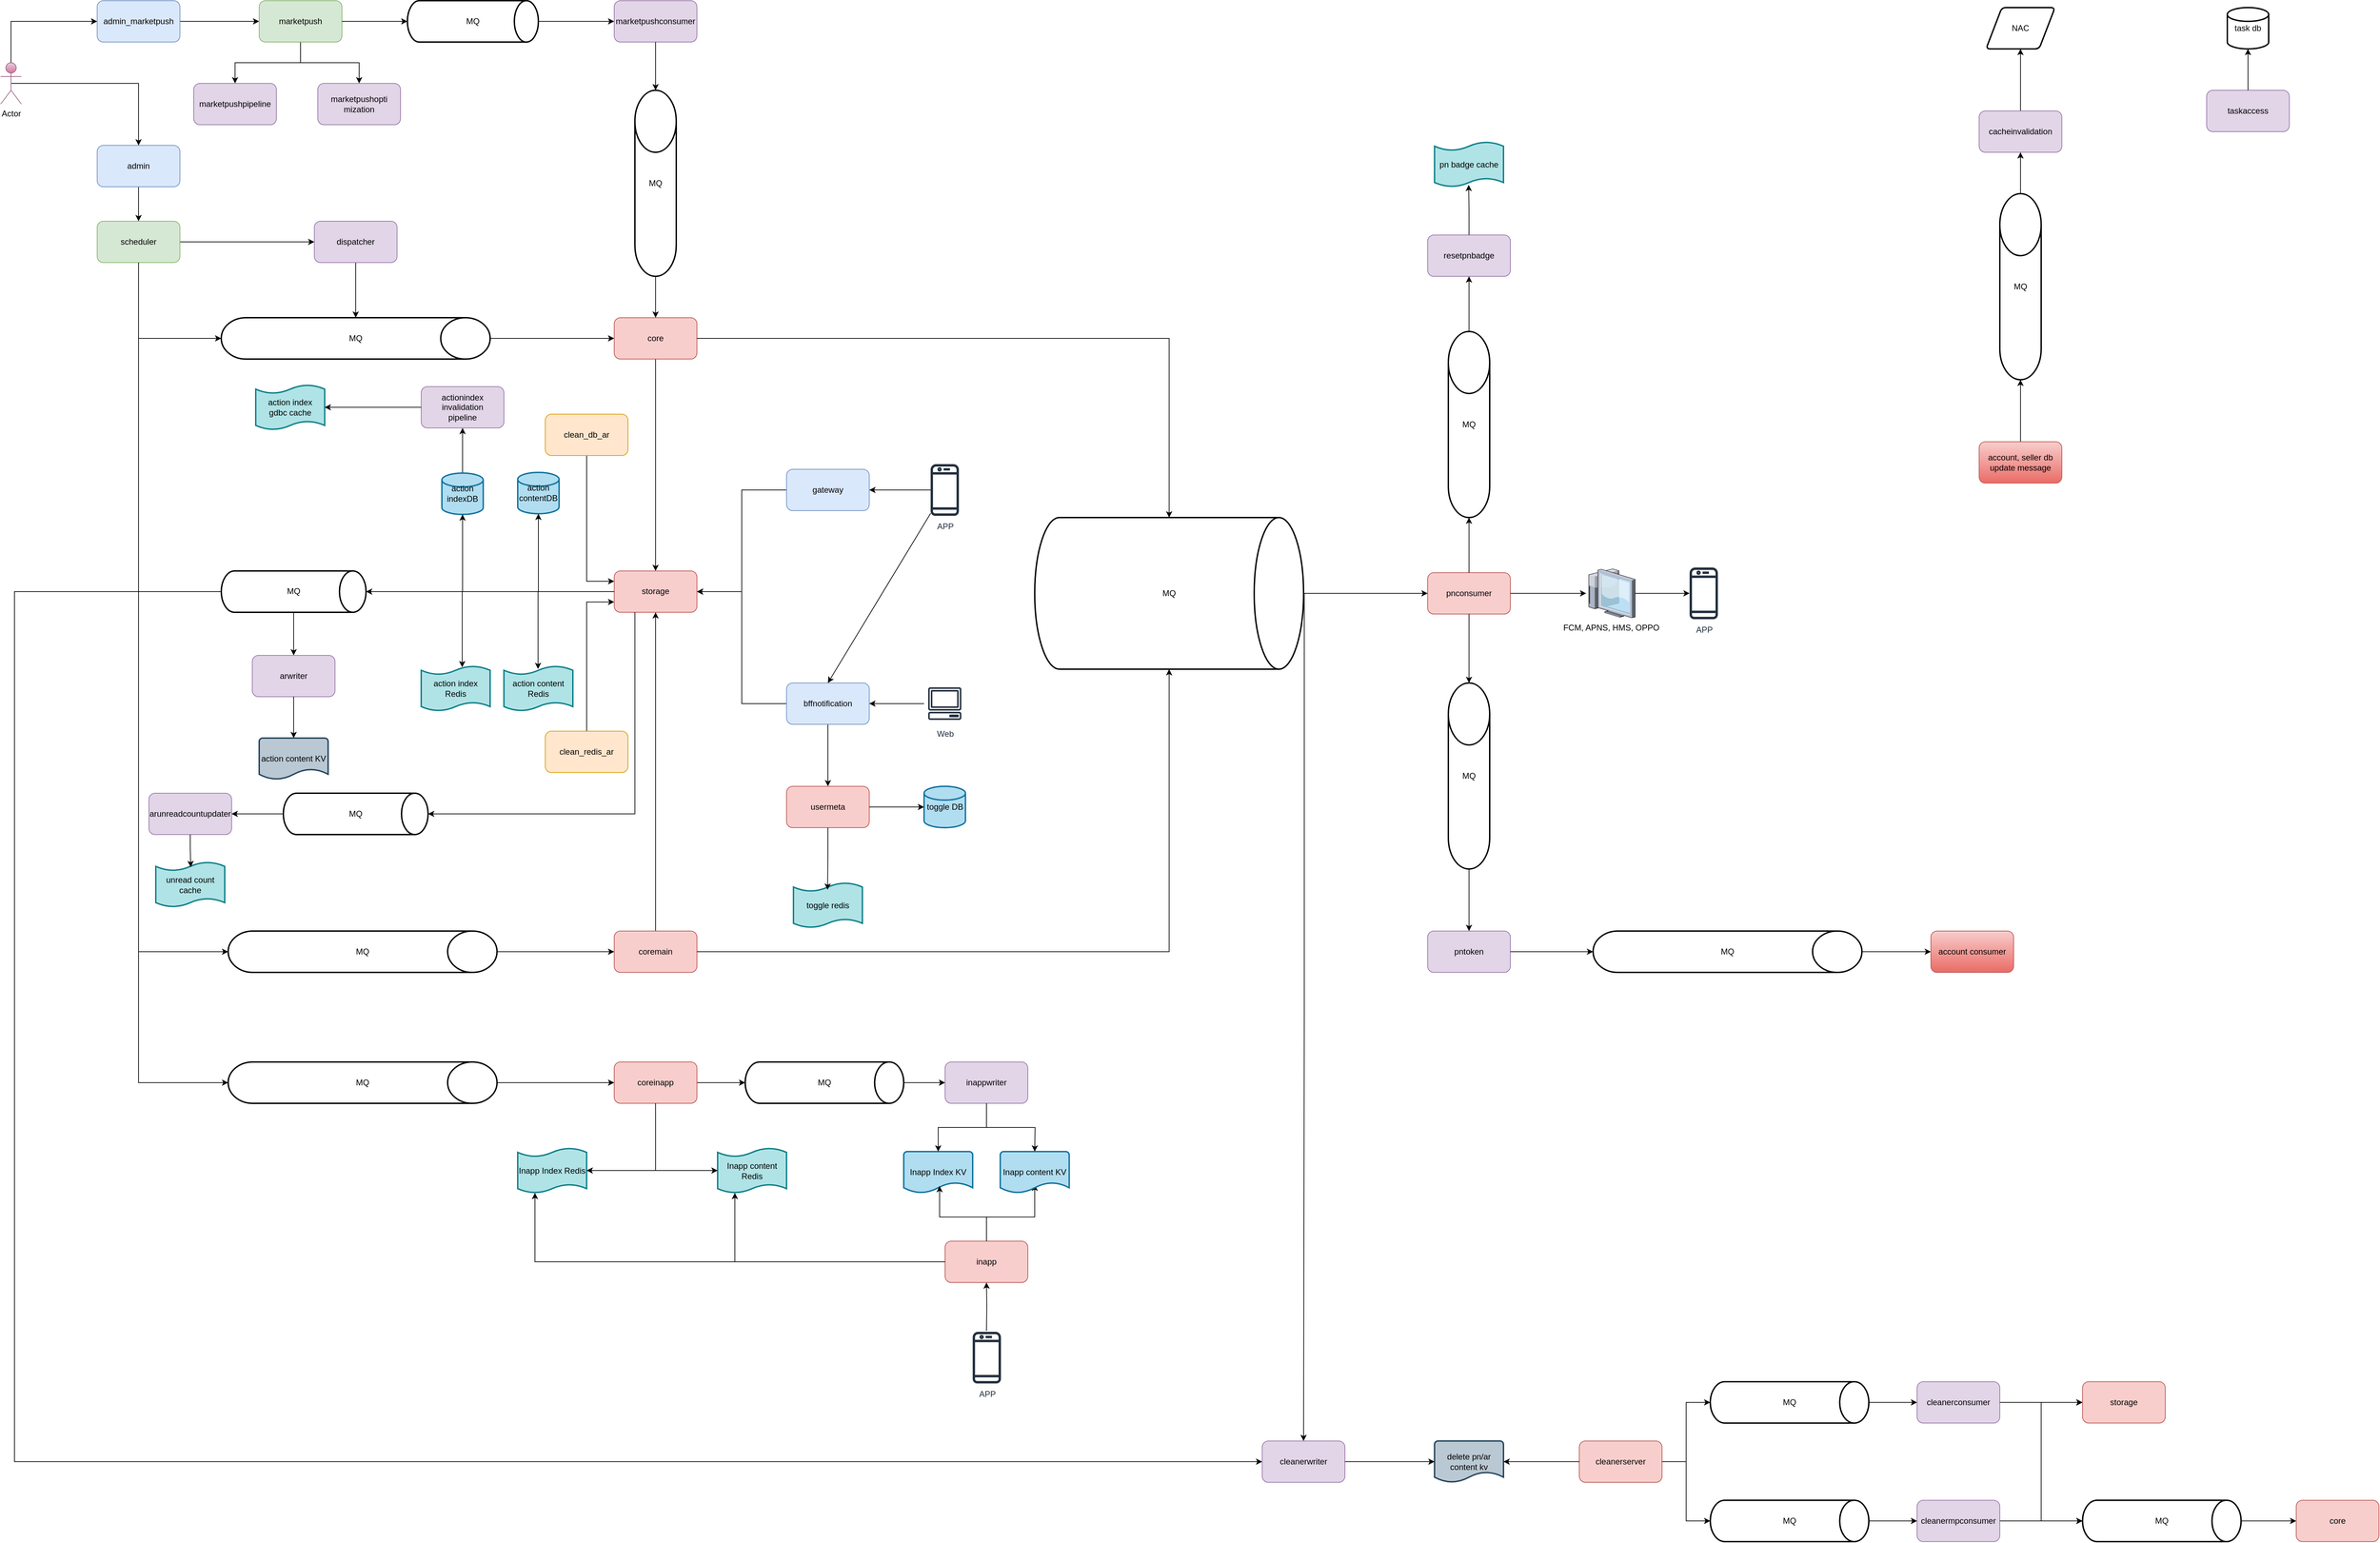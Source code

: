 <mxfile version="26.0.13">
  <diagram name="第 1 页" id="VAf6igmmD9Jwj62o0NM7">
    <mxGraphModel dx="2612" dy="6229" grid="1" gridSize="10" guides="1" tooltips="1" connect="1" arrows="1" fold="1" page="1" pageScale="1" pageWidth="3300" pageHeight="4681" math="0" shadow="0">
      <root>
        <mxCell id="0" />
        <mxCell id="1" parent="0" />
        <mxCell id="Bp6k9HxTbgotzEniJnzc-60" style="edgeStyle=orthogonalEdgeStyle;rounded=0;orthogonalLoop=1;jettySize=auto;html=1;exitX=1;exitY=0.5;exitDx=0;exitDy=0;entryX=0;entryY=0.5;entryDx=0;entryDy=0;" edge="1" parent="1" source="Bp6k9HxTbgotzEniJnzc-1" target="Bp6k9HxTbgotzEniJnzc-58">
          <mxGeometry relative="1" as="geometry" />
        </mxCell>
        <mxCell id="Bp6k9HxTbgotzEniJnzc-1" value="scheduler" style="rounded=1;whiteSpace=wrap;html=1;fillColor=#d5e8d4;strokeColor=#82b366;" vertex="1" parent="1">
          <mxGeometry x="300" y="110" width="120" height="60" as="geometry" />
        </mxCell>
        <mxCell id="Bp6k9HxTbgotzEniJnzc-6" style="edgeStyle=orthogonalEdgeStyle;rounded=0;orthogonalLoop=1;jettySize=auto;html=1;exitX=1;exitY=0.5;exitDx=0;exitDy=0;exitPerimeter=0;entryX=0;entryY=0.5;entryDx=0;entryDy=0;" edge="1" parent="1" source="Bp6k9HxTbgotzEniJnzc-3" target="Bp6k9HxTbgotzEniJnzc-5">
          <mxGeometry relative="1" as="geometry" />
        </mxCell>
        <mxCell id="Bp6k9HxTbgotzEniJnzc-3" value="MQ" style="strokeWidth=2;html=1;shape=mxgraph.flowchart.direct_data;whiteSpace=wrap;" vertex="1" parent="1">
          <mxGeometry x="480" y="250" width="390" height="60" as="geometry" />
        </mxCell>
        <mxCell id="Bp6k9HxTbgotzEniJnzc-71" style="edgeStyle=orthogonalEdgeStyle;rounded=0;orthogonalLoop=1;jettySize=auto;html=1;exitX=0.5;exitY=1;exitDx=0;exitDy=0;" edge="1" parent="1" source="Bp6k9HxTbgotzEniJnzc-5" target="Bp6k9HxTbgotzEniJnzc-28">
          <mxGeometry relative="1" as="geometry" />
        </mxCell>
        <mxCell id="Bp6k9HxTbgotzEniJnzc-5" value="core" style="rounded=1;whiteSpace=wrap;html=1;fillColor=#f8cecc;strokeColor=#b85450;" vertex="1" parent="1">
          <mxGeometry x="1050" y="250" width="120" height="60" as="geometry" />
        </mxCell>
        <mxCell id="Bp6k9HxTbgotzEniJnzc-8" style="edgeStyle=orthogonalEdgeStyle;rounded=0;orthogonalLoop=1;jettySize=auto;html=1;exitX=0.5;exitY=1;exitDx=0;exitDy=0;" edge="1" parent="1" source="Bp6k9HxTbgotzEniJnzc-7" target="Bp6k9HxTbgotzEniJnzc-1">
          <mxGeometry relative="1" as="geometry" />
        </mxCell>
        <mxCell id="Bp6k9HxTbgotzEniJnzc-7" value="admin" style="rounded=1;whiteSpace=wrap;html=1;fillColor=#dae8fc;strokeColor=#6c8ebf;" vertex="1" parent="1">
          <mxGeometry x="300" width="120" height="60" as="geometry" />
        </mxCell>
        <mxCell id="Bp6k9HxTbgotzEniJnzc-78" style="edgeStyle=orthogonalEdgeStyle;rounded=0;orthogonalLoop=1;jettySize=auto;html=1;exitX=0.5;exitY=0;exitDx=0;exitDy=0;entryX=0.5;entryY=1;entryDx=0;entryDy=0;" edge="1" parent="1" source="Bp6k9HxTbgotzEniJnzc-9" target="Bp6k9HxTbgotzEniJnzc-28">
          <mxGeometry relative="1" as="geometry" />
        </mxCell>
        <mxCell id="Bp6k9HxTbgotzEniJnzc-9" value="coremain" style="rounded=1;whiteSpace=wrap;html=1;fillColor=#f8cecc;strokeColor=#b85450;" vertex="1" parent="1">
          <mxGeometry x="1050" y="1140" width="120" height="60" as="geometry" />
        </mxCell>
        <mxCell id="Bp6k9HxTbgotzEniJnzc-26" style="edgeStyle=orthogonalEdgeStyle;rounded=0;orthogonalLoop=1;jettySize=auto;html=1;exitX=1;exitY=0.5;exitDx=0;exitDy=0;" edge="1" parent="1" source="Bp6k9HxTbgotzEniJnzc-10" target="Bp6k9HxTbgotzEniJnzc-25">
          <mxGeometry relative="1" as="geometry" />
        </mxCell>
        <mxCell id="Bp6k9HxTbgotzEniJnzc-10" value="coreinapp" style="rounded=1;whiteSpace=wrap;html=1;fillColor=#f8cecc;strokeColor=#b85450;" vertex="1" parent="1">
          <mxGeometry x="1050" y="1330" width="120" height="60" as="geometry" />
        </mxCell>
        <mxCell id="Bp6k9HxTbgotzEniJnzc-14" style="edgeStyle=orthogonalEdgeStyle;rounded=0;orthogonalLoop=1;jettySize=auto;html=1;exitX=1;exitY=0.5;exitDx=0;exitDy=0;exitPerimeter=0;entryX=0;entryY=0.5;entryDx=0;entryDy=0;" edge="1" parent="1" source="Bp6k9HxTbgotzEniJnzc-11" target="Bp6k9HxTbgotzEniJnzc-10">
          <mxGeometry relative="1" as="geometry" />
        </mxCell>
        <mxCell id="Bp6k9HxTbgotzEniJnzc-11" value="MQ" style="strokeWidth=2;html=1;shape=mxgraph.flowchart.direct_data;whiteSpace=wrap;" vertex="1" parent="1">
          <mxGeometry x="490" y="1330" width="390" height="60" as="geometry" />
        </mxCell>
        <mxCell id="Bp6k9HxTbgotzEniJnzc-13" style="edgeStyle=orthogonalEdgeStyle;rounded=0;orthogonalLoop=1;jettySize=auto;html=1;exitX=1;exitY=0.5;exitDx=0;exitDy=0;exitPerimeter=0;entryX=0;entryY=0.5;entryDx=0;entryDy=0;" edge="1" parent="1" source="Bp6k9HxTbgotzEniJnzc-12" target="Bp6k9HxTbgotzEniJnzc-9">
          <mxGeometry relative="1" as="geometry" />
        </mxCell>
        <mxCell id="Bp6k9HxTbgotzEniJnzc-12" value="MQ" style="strokeWidth=2;html=1;shape=mxgraph.flowchart.direct_data;whiteSpace=wrap;" vertex="1" parent="1">
          <mxGeometry x="490" y="1140" width="390" height="60" as="geometry" />
        </mxCell>
        <mxCell id="Bp6k9HxTbgotzEniJnzc-15" style="edgeStyle=orthogonalEdgeStyle;rounded=0;orthogonalLoop=1;jettySize=auto;html=1;exitX=0.5;exitY=1;exitDx=0;exitDy=0;entryX=0;entryY=0.5;entryDx=0;entryDy=0;entryPerimeter=0;" edge="1" parent="1" source="Bp6k9HxTbgotzEniJnzc-1" target="Bp6k9HxTbgotzEniJnzc-12">
          <mxGeometry relative="1" as="geometry" />
        </mxCell>
        <mxCell id="Bp6k9HxTbgotzEniJnzc-16" style="edgeStyle=orthogonalEdgeStyle;rounded=0;orthogonalLoop=1;jettySize=auto;html=1;exitX=0.5;exitY=1;exitDx=0;exitDy=0;entryX=0;entryY=0.5;entryDx=0;entryDy=0;entryPerimeter=0;" edge="1" parent="1" source="Bp6k9HxTbgotzEniJnzc-1" target="Bp6k9HxTbgotzEniJnzc-11">
          <mxGeometry relative="1" as="geometry" />
        </mxCell>
        <mxCell id="Bp6k9HxTbgotzEniJnzc-17" value="marketpushconsumer" style="rounded=1;whiteSpace=wrap;html=1;fillColor=#e1d5e7;strokeColor=#9673a6;" vertex="1" parent="1">
          <mxGeometry x="1050" y="-210" width="120" height="60" as="geometry" />
        </mxCell>
        <mxCell id="Bp6k9HxTbgotzEniJnzc-20" style="edgeStyle=orthogonalEdgeStyle;rounded=0;orthogonalLoop=1;jettySize=auto;html=1;exitX=0.5;exitY=1;exitDx=0;exitDy=0;exitPerimeter=0;entryX=0.5;entryY=0;entryDx=0;entryDy=0;" edge="1" parent="1" source="Bp6k9HxTbgotzEniJnzc-18" target="Bp6k9HxTbgotzEniJnzc-5">
          <mxGeometry relative="1" as="geometry" />
        </mxCell>
        <mxCell id="Bp6k9HxTbgotzEniJnzc-18" value="MQ" style="strokeWidth=2;html=1;shape=mxgraph.flowchart.database;whiteSpace=wrap;" vertex="1" parent="1">
          <mxGeometry x="1080" y="-80" width="60" height="270" as="geometry" />
        </mxCell>
        <mxCell id="Bp6k9HxTbgotzEniJnzc-19" style="edgeStyle=orthogonalEdgeStyle;rounded=0;orthogonalLoop=1;jettySize=auto;html=1;exitX=0.5;exitY=1;exitDx=0;exitDy=0;entryX=0.5;entryY=0;entryDx=0;entryDy=0;entryPerimeter=0;" edge="1" parent="1" source="Bp6k9HxTbgotzEniJnzc-17" target="Bp6k9HxTbgotzEniJnzc-18">
          <mxGeometry relative="1" as="geometry">
            <mxPoint x="1100" y="-90" as="targetPoint" />
          </mxGeometry>
        </mxCell>
        <mxCell id="Bp6k9HxTbgotzEniJnzc-49" style="edgeStyle=orthogonalEdgeStyle;rounded=0;orthogonalLoop=1;jettySize=auto;html=1;exitX=1;exitY=0.5;exitDx=0;exitDy=0;entryX=0;entryY=0.5;entryDx=0;entryDy=0;" edge="1" parent="1" source="Bp6k9HxTbgotzEniJnzc-21" target="Bp6k9HxTbgotzEniJnzc-35">
          <mxGeometry relative="1" as="geometry" />
        </mxCell>
        <mxCell id="Bp6k9HxTbgotzEniJnzc-21" value="admin_marketpush" style="rounded=1;whiteSpace=wrap;html=1;fillColor=#dae8fc;strokeColor=#6c8ebf;" vertex="1" parent="1">
          <mxGeometry x="300" y="-210" width="120" height="60" as="geometry" />
        </mxCell>
        <mxCell id="Bp6k9HxTbgotzEniJnzc-23" value="inappwriter" style="rounded=1;whiteSpace=wrap;html=1;fillColor=#e1d5e7;strokeColor=#9673a6;" vertex="1" parent="1">
          <mxGeometry x="1530" y="1330" width="120" height="60" as="geometry" />
        </mxCell>
        <mxCell id="Bp6k9HxTbgotzEniJnzc-89" style="edgeStyle=orthogonalEdgeStyle;rounded=0;orthogonalLoop=1;jettySize=auto;html=1;exitX=0.5;exitY=0;exitDx=0;exitDy=0;entryX=0.5;entryY=0.8;entryDx=0;entryDy=0;entryPerimeter=0;" edge="1" parent="1" source="Bp6k9HxTbgotzEniJnzc-24" target="Bp6k9HxTbgotzEniJnzc-66">
          <mxGeometry relative="1" as="geometry" />
        </mxCell>
        <mxCell id="Bp6k9HxTbgotzEniJnzc-24" value="inapp" style="rounded=1;whiteSpace=wrap;html=1;fillColor=#f8cecc;strokeColor=#b85450;" vertex="1" parent="1">
          <mxGeometry x="1530" y="1590" width="120" height="60" as="geometry" />
        </mxCell>
        <mxCell id="Bp6k9HxTbgotzEniJnzc-27" style="edgeStyle=orthogonalEdgeStyle;rounded=0;orthogonalLoop=1;jettySize=auto;html=1;exitX=1;exitY=0.5;exitDx=0;exitDy=0;exitPerimeter=0;entryX=0;entryY=0.5;entryDx=0;entryDy=0;" edge="1" parent="1" source="Bp6k9HxTbgotzEniJnzc-25" target="Bp6k9HxTbgotzEniJnzc-23">
          <mxGeometry relative="1" as="geometry" />
        </mxCell>
        <mxCell id="Bp6k9HxTbgotzEniJnzc-25" value="MQ" style="strokeWidth=2;html=1;shape=mxgraph.flowchart.direct_data;whiteSpace=wrap;" vertex="1" parent="1">
          <mxGeometry x="1240" y="1330" width="230" height="60" as="geometry" />
        </mxCell>
        <mxCell id="Bp6k9HxTbgotzEniJnzc-28" value="storage" style="rounded=1;whiteSpace=wrap;html=1;fillColor=#f8cecc;strokeColor=#b85450;" vertex="1" parent="1">
          <mxGeometry x="1050" y="617.47" width="120" height="60" as="geometry" />
        </mxCell>
        <mxCell id="Bp6k9HxTbgotzEniJnzc-30" value="arunreadcountupdater" style="rounded=1;whiteSpace=wrap;html=1;fillColor=#e1d5e7;strokeColor=#9673a6;" vertex="1" parent="1">
          <mxGeometry x="375" y="940" width="120" height="60" as="geometry" />
        </mxCell>
        <mxCell id="Bp6k9HxTbgotzEniJnzc-31" value="actionindex&lt;br&gt;invalidation&lt;br&gt;pipeline" style="rounded=1;whiteSpace=wrap;html=1;fillColor=#e1d5e7;strokeColor=#9673a6;" vertex="1" parent="1">
          <mxGeometry x="770" y="350" width="120" height="60" as="geometry" />
        </mxCell>
        <mxCell id="Bp6k9HxTbgotzEniJnzc-47" style="edgeStyle=orthogonalEdgeStyle;rounded=0;orthogonalLoop=1;jettySize=auto;html=1;exitX=0.5;exitY=1;exitDx=0;exitDy=0;" edge="1" parent="1" source="Bp6k9HxTbgotzEniJnzc-35" target="Bp6k9HxTbgotzEniJnzc-36">
          <mxGeometry relative="1" as="geometry" />
        </mxCell>
        <mxCell id="Bp6k9HxTbgotzEniJnzc-48" style="edgeStyle=orthogonalEdgeStyle;rounded=0;orthogonalLoop=1;jettySize=auto;html=1;exitX=0.5;exitY=1;exitDx=0;exitDy=0;entryX=0.5;entryY=0;entryDx=0;entryDy=0;" edge="1" parent="1" source="Bp6k9HxTbgotzEniJnzc-35" target="Bp6k9HxTbgotzEniJnzc-37">
          <mxGeometry relative="1" as="geometry" />
        </mxCell>
        <mxCell id="Bp6k9HxTbgotzEniJnzc-35" value="marketpush" style="rounded=1;whiteSpace=wrap;html=1;fillColor=#d5e8d4;strokeColor=#82b366;" vertex="1" parent="1">
          <mxGeometry x="535" y="-210" width="120" height="60" as="geometry" />
        </mxCell>
        <mxCell id="Bp6k9HxTbgotzEniJnzc-36" value="marketpushpipeline" style="rounded=1;whiteSpace=wrap;html=1;fillColor=#e1d5e7;strokeColor=#9673a6;" vertex="1" parent="1">
          <mxGeometry x="440" y="-90" width="120" height="60" as="geometry" />
        </mxCell>
        <mxCell id="Bp6k9HxTbgotzEniJnzc-37" value="marketpushopti&lt;br&gt;mization" style="rounded=1;whiteSpace=wrap;html=1;fillColor=#e1d5e7;strokeColor=#9673a6;" vertex="1" parent="1">
          <mxGeometry x="620" y="-90" width="120" height="60" as="geometry" />
        </mxCell>
        <mxCell id="Bp6k9HxTbgotzEniJnzc-142" style="edgeStyle=orthogonalEdgeStyle;rounded=0;orthogonalLoop=1;jettySize=auto;html=1;exitX=1;exitY=0.5;exitDx=0;exitDy=0;" edge="1" parent="1" source="Bp6k9HxTbgotzEniJnzc-143" target="Bp6k9HxTbgotzEniJnzc-141">
          <mxGeometry relative="1" as="geometry" />
        </mxCell>
        <mxCell id="Bp6k9HxTbgotzEniJnzc-38" value="pnconsumer" style="rounded=1;whiteSpace=wrap;html=1;fillColor=#f8cecc;strokeColor=#b85450;" vertex="1" parent="1">
          <mxGeometry x="2230" y="620" width="120" height="60" as="geometry" />
        </mxCell>
        <mxCell id="Bp6k9HxTbgotzEniJnzc-147" style="edgeStyle=orthogonalEdgeStyle;rounded=0;orthogonalLoop=1;jettySize=auto;html=1;exitX=0.5;exitY=0;exitDx=0;exitDy=0;entryX=0.5;entryY=1;entryDx=0;entryDy=0;" edge="1" parent="1" source="Bp6k9HxTbgotzEniJnzc-39" target="Bp6k9HxTbgotzEniJnzc-42">
          <mxGeometry relative="1" as="geometry" />
        </mxCell>
        <mxCell id="Bp6k9HxTbgotzEniJnzc-39" value="cacheinvalidation" style="rounded=1;whiteSpace=wrap;html=1;fillColor=#e1d5e7;strokeColor=#9673a6;" vertex="1" parent="1">
          <mxGeometry x="3030" y="-50" width="120" height="60" as="geometry" />
        </mxCell>
        <mxCell id="Bp6k9HxTbgotzEniJnzc-42" value="NAC" style="shape=parallelogram;html=1;strokeWidth=2;perimeter=parallelogramPerimeter;whiteSpace=wrap;rounded=1;arcSize=12;size=0.23;" vertex="1" parent="1">
          <mxGeometry x="3040" y="-200" width="100" height="60" as="geometry" />
        </mxCell>
        <mxCell id="Bp6k9HxTbgotzEniJnzc-94" style="edgeStyle=orthogonalEdgeStyle;rounded=0;orthogonalLoop=1;jettySize=auto;html=1;exitX=0;exitY=0.5;exitDx=0;exitDy=0;entryX=1;entryY=0.5;entryDx=0;entryDy=0;" edge="1" parent="1" source="Bp6k9HxTbgotzEniJnzc-45" target="Bp6k9HxTbgotzEniJnzc-28">
          <mxGeometry relative="1" as="geometry" />
        </mxCell>
        <mxCell id="Bp6k9HxTbgotzEniJnzc-203" style="edgeStyle=orthogonalEdgeStyle;rounded=0;orthogonalLoop=1;jettySize=auto;html=1;exitX=0.5;exitY=1;exitDx=0;exitDy=0;entryX=0.5;entryY=0;entryDx=0;entryDy=0;" edge="1" parent="1" source="Bp6k9HxTbgotzEniJnzc-45" target="Bp6k9HxTbgotzEniJnzc-196">
          <mxGeometry relative="1" as="geometry" />
        </mxCell>
        <mxCell id="Bp6k9HxTbgotzEniJnzc-45" value="bffnotification" style="rounded=1;whiteSpace=wrap;html=1;fillColor=#dae8fc;strokeColor=#6c8ebf;" vertex="1" parent="1">
          <mxGeometry x="1300" y="780" width="120" height="60" as="geometry" />
        </mxCell>
        <mxCell id="Bp6k9HxTbgotzEniJnzc-69" style="edgeStyle=orthogonalEdgeStyle;rounded=0;orthogonalLoop=1;jettySize=auto;html=1;exitX=0.5;exitY=0;exitDx=0;exitDy=0;entryX=0.5;entryY=1;entryDx=0;entryDy=0;" edge="1" parent="1" target="Bp6k9HxTbgotzEniJnzc-24">
          <mxGeometry relative="1" as="geometry">
            <mxPoint x="1590" y="1720.0" as="sourcePoint" />
          </mxGeometry>
        </mxCell>
        <mxCell id="Bp6k9HxTbgotzEniJnzc-226" style="edgeStyle=orthogonalEdgeStyle;rounded=0;orthogonalLoop=1;jettySize=auto;html=1;exitX=0.5;exitY=0;exitDx=0;exitDy=0;exitPerimeter=0;entryX=0.5;entryY=1;entryDx=0;entryDy=0;" edge="1" parent="1" source="Bp6k9HxTbgotzEniJnzc-53" target="Bp6k9HxTbgotzEniJnzc-31">
          <mxGeometry relative="1" as="geometry" />
        </mxCell>
        <mxCell id="Bp6k9HxTbgotzEniJnzc-53" value="action indexDB" style="strokeWidth=2;html=1;shape=mxgraph.flowchart.database;whiteSpace=wrap;fillColor=#b1ddf0;strokeColor=#10739e;" vertex="1" parent="1">
          <mxGeometry x="800" y="475.47" width="60" height="60" as="geometry" />
        </mxCell>
        <mxCell id="Bp6k9HxTbgotzEniJnzc-54" value="taskaccess" style="rounded=1;whiteSpace=wrap;html=1;fillColor=#e1d5e7;strokeColor=#9673a6;" vertex="1" parent="1">
          <mxGeometry x="3360" y="-80" width="120" height="60" as="geometry" />
        </mxCell>
        <mxCell id="Bp6k9HxTbgotzEniJnzc-61" style="edgeStyle=orthogonalEdgeStyle;rounded=0;orthogonalLoop=1;jettySize=auto;html=1;exitX=0.5;exitY=1;exitDx=0;exitDy=0;" edge="1" parent="1" source="Bp6k9HxTbgotzEniJnzc-58" target="Bp6k9HxTbgotzEniJnzc-3">
          <mxGeometry relative="1" as="geometry" />
        </mxCell>
        <mxCell id="Bp6k9HxTbgotzEniJnzc-58" value="dispatcher" style="rounded=1;whiteSpace=wrap;html=1;fillColor=#e1d5e7;strokeColor=#9673a6;" vertex="1" parent="1">
          <mxGeometry x="615" y="110" width="120" height="60" as="geometry" />
        </mxCell>
        <mxCell id="Bp6k9HxTbgotzEniJnzc-59" style="edgeStyle=orthogonalEdgeStyle;rounded=0;orthogonalLoop=1;jettySize=auto;html=1;exitX=0.5;exitY=1;exitDx=0;exitDy=0;entryX=0;entryY=0.5;entryDx=0;entryDy=0;entryPerimeter=0;" edge="1" parent="1" source="Bp6k9HxTbgotzEniJnzc-1" target="Bp6k9HxTbgotzEniJnzc-3">
          <mxGeometry relative="1" as="geometry" />
        </mxCell>
        <mxCell id="Bp6k9HxTbgotzEniJnzc-62" value="Inapp Index KV" style="strokeWidth=2;html=1;shape=mxgraph.flowchart.document2;whiteSpace=wrap;size=0.25;fillColor=#b1ddf0;strokeColor=#10739e;" vertex="1" parent="1">
          <mxGeometry x="1470" y="1460" width="100" height="60" as="geometry" />
        </mxCell>
        <mxCell id="Bp6k9HxTbgotzEniJnzc-64" style="edgeStyle=orthogonalEdgeStyle;rounded=0;orthogonalLoop=1;jettySize=auto;html=1;exitX=0.5;exitY=0;exitDx=0;exitDy=0;entryX=0.52;entryY=0.833;entryDx=0;entryDy=0;entryPerimeter=0;" edge="1" parent="1" source="Bp6k9HxTbgotzEniJnzc-24" target="Bp6k9HxTbgotzEniJnzc-62">
          <mxGeometry relative="1" as="geometry">
            <mxPoint x="1520" y="1520" as="targetPoint" />
          </mxGeometry>
        </mxCell>
        <mxCell id="Bp6k9HxTbgotzEniJnzc-65" style="edgeStyle=orthogonalEdgeStyle;rounded=0;orthogonalLoop=1;jettySize=auto;html=1;exitX=0.5;exitY=1;exitDx=0;exitDy=0;entryX=0.5;entryY=0;entryDx=0;entryDy=0;entryPerimeter=0;" edge="1" parent="1" source="Bp6k9HxTbgotzEniJnzc-23" target="Bp6k9HxTbgotzEniJnzc-62">
          <mxGeometry relative="1" as="geometry" />
        </mxCell>
        <mxCell id="Bp6k9HxTbgotzEniJnzc-66" value="Inapp content KV" style="strokeWidth=2;html=1;shape=mxgraph.flowchart.document2;whiteSpace=wrap;size=0.25;fillColor=#b1ddf0;strokeColor=#10739e;" vertex="1" parent="1">
          <mxGeometry x="1610" y="1460" width="100" height="60" as="geometry" />
        </mxCell>
        <mxCell id="Bp6k9HxTbgotzEniJnzc-67" style="edgeStyle=orthogonalEdgeStyle;rounded=0;orthogonalLoop=1;jettySize=auto;html=1;exitX=0.5;exitY=1;exitDx=0;exitDy=0;entryX=0.5;entryY=0;entryDx=0;entryDy=0;entryPerimeter=0;" edge="1" parent="1" source="Bp6k9HxTbgotzEniJnzc-23">
          <mxGeometry relative="1" as="geometry">
            <mxPoint x="1660" y="1460" as="targetPoint" />
          </mxGeometry>
        </mxCell>
        <mxCell id="Bp6k9HxTbgotzEniJnzc-72" value="action index Redis" style="shape=tape;whiteSpace=wrap;html=1;strokeWidth=2;size=0.19;fillColor=#b0e3e6;strokeColor=#0e8088;" vertex="1" parent="1">
          <mxGeometry x="770" y="755.47" width="100" height="65" as="geometry" />
        </mxCell>
        <mxCell id="Bp6k9HxTbgotzEniJnzc-73" value="action contentDB" style="strokeWidth=2;html=1;shape=mxgraph.flowchart.database;whiteSpace=wrap;fillColor=#b1ddf0;strokeColor=#10739e;" vertex="1" parent="1">
          <mxGeometry x="910" y="474.47" width="60" height="60" as="geometry" />
        </mxCell>
        <mxCell id="Bp6k9HxTbgotzEniJnzc-74" value="action content Redis" style="shape=tape;whiteSpace=wrap;html=1;strokeWidth=2;size=0.19;fillColor=#b0e3e6;strokeColor=#0e8088;" vertex="1" parent="1">
          <mxGeometry x="890" y="755.47" width="100" height="65" as="geometry" />
        </mxCell>
        <mxCell id="Bp6k9HxTbgotzEniJnzc-220" style="edgeStyle=orthogonalEdgeStyle;rounded=0;orthogonalLoop=1;jettySize=auto;html=1;exitX=0.5;exitY=1;exitDx=0;exitDy=0;entryX=0;entryY=0.25;entryDx=0;entryDy=0;" edge="1" parent="1" source="Bp6k9HxTbgotzEniJnzc-79" target="Bp6k9HxTbgotzEniJnzc-28">
          <mxGeometry relative="1" as="geometry" />
        </mxCell>
        <mxCell id="Bp6k9HxTbgotzEniJnzc-79" value="clean_db_ar" style="rounded=1;whiteSpace=wrap;html=1;fillColor=#ffe6cc;strokeColor=#d79b00;" vertex="1" parent="1">
          <mxGeometry x="950" y="390" width="120" height="60" as="geometry" />
        </mxCell>
        <mxCell id="Bp6k9HxTbgotzEniJnzc-221" style="edgeStyle=orthogonalEdgeStyle;rounded=0;orthogonalLoop=1;jettySize=auto;html=1;exitX=0.5;exitY=0;exitDx=0;exitDy=0;entryX=0;entryY=0.75;entryDx=0;entryDy=0;" edge="1" parent="1" source="Bp6k9HxTbgotzEniJnzc-80" target="Bp6k9HxTbgotzEniJnzc-28">
          <mxGeometry relative="1" as="geometry" />
        </mxCell>
        <mxCell id="Bp6k9HxTbgotzEniJnzc-80" value="clean_redis_ar" style="rounded=1;whiteSpace=wrap;html=1;fillColor=#ffe6cc;strokeColor=#d79b00;" vertex="1" parent="1">
          <mxGeometry x="950" y="850" width="120" height="60" as="geometry" />
        </mxCell>
        <mxCell id="Bp6k9HxTbgotzEniJnzc-83" style="edgeStyle=orthogonalEdgeStyle;rounded=0;orthogonalLoop=1;jettySize=auto;html=1;exitX=1;exitY=0.5;exitDx=0;exitDy=0;exitPerimeter=0;entryX=0;entryY=0.5;entryDx=0;entryDy=0;" edge="1" parent="1" source="Bp6k9HxTbgotzEniJnzc-81" target="Bp6k9HxTbgotzEniJnzc-17">
          <mxGeometry relative="1" as="geometry" />
        </mxCell>
        <mxCell id="Bp6k9HxTbgotzEniJnzc-81" value="MQ" style="strokeWidth=2;html=1;shape=mxgraph.flowchart.direct_data;whiteSpace=wrap;" vertex="1" parent="1">
          <mxGeometry x="750" y="-210" width="190" height="60" as="geometry" />
        </mxCell>
        <mxCell id="Bp6k9HxTbgotzEniJnzc-82" style="edgeStyle=orthogonalEdgeStyle;rounded=0;orthogonalLoop=1;jettySize=auto;html=1;exitX=1;exitY=0.5;exitDx=0;exitDy=0;entryX=0;entryY=0.5;entryDx=0;entryDy=0;entryPerimeter=0;" edge="1" parent="1" source="Bp6k9HxTbgotzEniJnzc-35" target="Bp6k9HxTbgotzEniJnzc-81">
          <mxGeometry relative="1" as="geometry" />
        </mxCell>
        <mxCell id="Bp6k9HxTbgotzEniJnzc-87" style="edgeStyle=orthogonalEdgeStyle;rounded=0;orthogonalLoop=1;jettySize=auto;html=1;exitX=1;exitY=0.5;exitDx=0;exitDy=0;exitPerimeter=0;entryX=0;entryY=0.5;entryDx=0;entryDy=0;" edge="1" parent="1" source="Bp6k9HxTbgotzEniJnzc-84" target="Bp6k9HxTbgotzEniJnzc-38">
          <mxGeometry relative="1" as="geometry" />
        </mxCell>
        <mxCell id="Bp6k9HxTbgotzEniJnzc-218" style="edgeStyle=orthogonalEdgeStyle;rounded=0;orthogonalLoop=1;jettySize=auto;html=1;exitX=1;exitY=0.5;exitDx=0;exitDy=0;exitPerimeter=0;entryX=0.5;entryY=0;entryDx=0;entryDy=0;" edge="1" parent="1">
          <mxGeometry relative="1" as="geometry">
            <mxPoint x="2030" y="650" as="sourcePoint" />
            <mxPoint x="2050" y="1880" as="targetPoint" />
          </mxGeometry>
        </mxCell>
        <mxCell id="Bp6k9HxTbgotzEniJnzc-84" value="MQ" style="strokeWidth=2;html=1;shape=mxgraph.flowchart.direct_data;whiteSpace=wrap;" vertex="1" parent="1">
          <mxGeometry x="1660" y="540" width="390" height="220" as="geometry" />
        </mxCell>
        <mxCell id="Bp6k9HxTbgotzEniJnzc-85" style="edgeStyle=orthogonalEdgeStyle;rounded=0;orthogonalLoop=1;jettySize=auto;html=1;exitX=1;exitY=0.5;exitDx=0;exitDy=0;entryX=0.5;entryY=0;entryDx=0;entryDy=0;entryPerimeter=0;" edge="1" parent="1" source="Bp6k9HxTbgotzEniJnzc-5" target="Bp6k9HxTbgotzEniJnzc-84">
          <mxGeometry relative="1" as="geometry" />
        </mxCell>
        <mxCell id="Bp6k9HxTbgotzEniJnzc-86" style="edgeStyle=orthogonalEdgeStyle;rounded=0;orthogonalLoop=1;jettySize=auto;html=1;exitX=1;exitY=0.5;exitDx=0;exitDy=0;entryX=0.5;entryY=1;entryDx=0;entryDy=0;entryPerimeter=0;" edge="1" parent="1" source="Bp6k9HxTbgotzEniJnzc-9" target="Bp6k9HxTbgotzEniJnzc-84">
          <mxGeometry relative="1" as="geometry" />
        </mxCell>
        <mxCell id="Bp6k9HxTbgotzEniJnzc-88" value="APP" style="sketch=0;outlineConnect=0;fontColor=#232F3E;gradientColor=none;fillColor=#232F3D;strokeColor=none;dashed=0;verticalLabelPosition=bottom;verticalAlign=top;align=center;html=1;fontSize=12;fontStyle=0;aspect=fixed;pointerEvents=1;shape=mxgraph.aws4.mobile_client;" vertex="1" parent="1">
          <mxGeometry x="1570" y="1720" width="41" height="78" as="geometry" />
        </mxCell>
        <mxCell id="Bp6k9HxTbgotzEniJnzc-93" style="edgeStyle=orthogonalEdgeStyle;rounded=0;orthogonalLoop=1;jettySize=auto;html=1;exitX=0;exitY=0.5;exitDx=0;exitDy=0;entryX=1;entryY=0.5;entryDx=0;entryDy=0;" edge="1" parent="1" source="Bp6k9HxTbgotzEniJnzc-92" target="Bp6k9HxTbgotzEniJnzc-28">
          <mxGeometry relative="1" as="geometry" />
        </mxCell>
        <mxCell id="Bp6k9HxTbgotzEniJnzc-92" value="gateway" style="rounded=1;whiteSpace=wrap;html=1;fillColor=#dae8fc;strokeColor=#6c8ebf;" vertex="1" parent="1">
          <mxGeometry x="1300" y="470" width="120" height="60" as="geometry" />
        </mxCell>
        <mxCell id="Bp6k9HxTbgotzEniJnzc-95" value="APP" style="sketch=0;outlineConnect=0;fontColor=#232F3E;gradientColor=none;fillColor=#232F3D;strokeColor=none;dashed=0;verticalLabelPosition=bottom;verticalAlign=top;align=center;html=1;fontSize=12;fontStyle=0;aspect=fixed;pointerEvents=1;shape=mxgraph.aws4.mobile_client;" vertex="1" parent="1">
          <mxGeometry x="1509" y="461" width="41" height="78" as="geometry" />
        </mxCell>
        <mxCell id="Bp6k9HxTbgotzEniJnzc-96" value="" style="endArrow=classic;html=1;rounded=0;entryX=1;entryY=0.5;entryDx=0;entryDy=0;" edge="1" parent="1" source="Bp6k9HxTbgotzEniJnzc-95" target="Bp6k9HxTbgotzEniJnzc-92">
          <mxGeometry width="50" height="50" relative="1" as="geometry">
            <mxPoint x="1451" y="850" as="sourcePoint" />
            <mxPoint x="1550" y="850" as="targetPoint" />
          </mxGeometry>
        </mxCell>
        <mxCell id="Bp6k9HxTbgotzEniJnzc-97" value="Web" style="sketch=0;outlineConnect=0;fontColor=#232F3E;gradientColor=none;strokeColor=#232F3E;fillColor=#ffffff;dashed=0;verticalLabelPosition=bottom;verticalAlign=top;align=center;html=1;fontSize=12;fontStyle=0;aspect=fixed;shape=mxgraph.aws4.resourceIcon;resIcon=mxgraph.aws4.client;" vertex="1" parent="1">
          <mxGeometry x="1499.5" y="780" width="60" height="60" as="geometry" />
        </mxCell>
        <mxCell id="Bp6k9HxTbgotzEniJnzc-98" value="" style="endArrow=classic;html=1;rounded=0;entryX=1;entryY=0.5;entryDx=0;entryDy=0;" edge="1" parent="1" source="Bp6k9HxTbgotzEniJnzc-97" target="Bp6k9HxTbgotzEniJnzc-45">
          <mxGeometry width="50" height="50" relative="1" as="geometry">
            <mxPoint x="1519" y="510" as="sourcePoint" />
            <mxPoint x="1430" y="510" as="targetPoint" />
          </mxGeometry>
        </mxCell>
        <mxCell id="Bp6k9HxTbgotzEniJnzc-99" value="resetpnbadge" style="rounded=1;whiteSpace=wrap;html=1;fillColor=#e1d5e7;strokeColor=#9673a6;" vertex="1" parent="1">
          <mxGeometry x="2230" y="130" width="120" height="60" as="geometry" />
        </mxCell>
        <mxCell id="Bp6k9HxTbgotzEniJnzc-100" value="pntoken" style="rounded=1;whiteSpace=wrap;html=1;fillColor=#e1d5e7;strokeColor=#9673a6;" vertex="1" parent="1">
          <mxGeometry x="2230" y="1140" width="120" height="60" as="geometry" />
        </mxCell>
        <mxCell id="Bp6k9HxTbgotzEniJnzc-104" style="edgeStyle=orthogonalEdgeStyle;rounded=0;orthogonalLoop=1;jettySize=auto;html=1;exitX=0.5;exitY=1;exitDx=0;exitDy=0;exitPerimeter=0;entryX=0.5;entryY=0;entryDx=0;entryDy=0;" edge="1" parent="1" source="Bp6k9HxTbgotzEniJnzc-102" target="Bp6k9HxTbgotzEniJnzc-100">
          <mxGeometry relative="1" as="geometry" />
        </mxCell>
        <mxCell id="Bp6k9HxTbgotzEniJnzc-102" value="MQ" style="strokeWidth=2;html=1;shape=mxgraph.flowchart.database;whiteSpace=wrap;" vertex="1" parent="1">
          <mxGeometry x="2260" y="780" width="60" height="270" as="geometry" />
        </mxCell>
        <mxCell id="Bp6k9HxTbgotzEniJnzc-103" style="edgeStyle=orthogonalEdgeStyle;rounded=0;orthogonalLoop=1;jettySize=auto;html=1;exitX=0.5;exitY=1;exitDx=0;exitDy=0;entryX=0.5;entryY=0;entryDx=0;entryDy=0;entryPerimeter=0;" edge="1" parent="1" source="Bp6k9HxTbgotzEniJnzc-38" target="Bp6k9HxTbgotzEniJnzc-102">
          <mxGeometry relative="1" as="geometry" />
        </mxCell>
        <mxCell id="Bp6k9HxTbgotzEniJnzc-105" value="" style="endArrow=classic;html=1;rounded=0;entryX=0.5;entryY=0;entryDx=0;entryDy=0;" edge="1" parent="1" source="Bp6k9HxTbgotzEniJnzc-95" target="Bp6k9HxTbgotzEniJnzc-45">
          <mxGeometry width="50" height="50" relative="1" as="geometry">
            <mxPoint x="1519" y="510" as="sourcePoint" />
            <mxPoint x="1430" y="510" as="targetPoint" />
          </mxGeometry>
        </mxCell>
        <mxCell id="Bp6k9HxTbgotzEniJnzc-106" value="Inapp Index Redis" style="shape=tape;whiteSpace=wrap;html=1;strokeWidth=2;size=0.19;fillColor=#b0e3e6;strokeColor=#0e8088;" vertex="1" parent="1">
          <mxGeometry x="910" y="1455" width="100" height="65" as="geometry" />
        </mxCell>
        <mxCell id="Bp6k9HxTbgotzEniJnzc-107" value="Inapp content Redis" style="shape=tape;whiteSpace=wrap;html=1;strokeWidth=2;size=0.19;fillColor=#b0e3e6;strokeColor=#0e8088;" vertex="1" parent="1">
          <mxGeometry x="1200" y="1455" width="100" height="65" as="geometry" />
        </mxCell>
        <mxCell id="Bp6k9HxTbgotzEniJnzc-110" style="edgeStyle=orthogonalEdgeStyle;rounded=0;orthogonalLoop=1;jettySize=auto;html=1;exitX=0.5;exitY=1;exitDx=0;exitDy=0;entryX=1;entryY=0.5;entryDx=0;entryDy=0;entryPerimeter=0;" edge="1" parent="1" source="Bp6k9HxTbgotzEniJnzc-10" target="Bp6k9HxTbgotzEniJnzc-106">
          <mxGeometry relative="1" as="geometry" />
        </mxCell>
        <mxCell id="Bp6k9HxTbgotzEniJnzc-111" style="edgeStyle=orthogonalEdgeStyle;rounded=0;orthogonalLoop=1;jettySize=auto;html=1;exitX=0.5;exitY=1;exitDx=0;exitDy=0;entryX=0;entryY=0.5;entryDx=0;entryDy=0;entryPerimeter=0;" edge="1" parent="1" source="Bp6k9HxTbgotzEniJnzc-10" target="Bp6k9HxTbgotzEniJnzc-107">
          <mxGeometry relative="1" as="geometry" />
        </mxCell>
        <mxCell id="Bp6k9HxTbgotzEniJnzc-112" style="edgeStyle=orthogonalEdgeStyle;rounded=0;orthogonalLoop=1;jettySize=auto;html=1;exitX=0;exitY=0.5;exitDx=0;exitDy=0;entryX=0.25;entryY=1;entryDx=0;entryDy=0;entryPerimeter=0;" edge="1" parent="1" source="Bp6k9HxTbgotzEniJnzc-24" target="Bp6k9HxTbgotzEniJnzc-106">
          <mxGeometry relative="1" as="geometry" />
        </mxCell>
        <mxCell id="Bp6k9HxTbgotzEniJnzc-113" style="edgeStyle=orthogonalEdgeStyle;rounded=0;orthogonalLoop=1;jettySize=auto;html=1;exitX=0;exitY=0.5;exitDx=0;exitDy=0;entryX=0.25;entryY=1;entryDx=0;entryDy=0;entryPerimeter=0;" edge="1" parent="1" source="Bp6k9HxTbgotzEniJnzc-24" target="Bp6k9HxTbgotzEniJnzc-107">
          <mxGeometry relative="1" as="geometry" />
        </mxCell>
        <mxCell id="Bp6k9HxTbgotzEniJnzc-137" style="edgeStyle=orthogonalEdgeStyle;rounded=0;orthogonalLoop=1;jettySize=auto;html=1;exitX=0;exitY=0.5;exitDx=0;exitDy=0;exitPerimeter=0;entryX=1;entryY=0.5;entryDx=0;entryDy=0;" edge="1" parent="1" source="Bp6k9HxTbgotzEniJnzc-135" target="Bp6k9HxTbgotzEniJnzc-30">
          <mxGeometry relative="1" as="geometry" />
        </mxCell>
        <mxCell id="Bp6k9HxTbgotzEniJnzc-135" value="MQ" style="strokeWidth=2;html=1;shape=mxgraph.flowchart.direct_data;whiteSpace=wrap;" vertex="1" parent="1">
          <mxGeometry x="570" y="940" width="210" height="60" as="geometry" />
        </mxCell>
        <mxCell id="Bp6k9HxTbgotzEniJnzc-138" style="edgeStyle=orthogonalEdgeStyle;rounded=0;orthogonalLoop=1;jettySize=auto;html=1;exitX=0.25;exitY=1;exitDx=0;exitDy=0;entryX=1;entryY=0.5;entryDx=0;entryDy=0;entryPerimeter=0;" edge="1" parent="1" source="Bp6k9HxTbgotzEniJnzc-28" target="Bp6k9HxTbgotzEniJnzc-135">
          <mxGeometry relative="1" as="geometry">
            <Array as="points">
              <mxPoint x="1080" y="970" />
            </Array>
          </mxGeometry>
        </mxCell>
        <mxCell id="Bp6k9HxTbgotzEniJnzc-139" value="action index &lt;br&gt;gdbc cache" style="shape=tape;whiteSpace=wrap;html=1;strokeWidth=2;size=0.19;fillColor=#b0e3e6;strokeColor=#0e8088;" vertex="1" parent="1">
          <mxGeometry x="530" y="347.5" width="100" height="65" as="geometry" />
        </mxCell>
        <mxCell id="Bp6k9HxTbgotzEniJnzc-141" value="APP" style="sketch=0;outlineConnect=0;fontColor=#232F3E;gradientColor=none;fillColor=#232F3D;strokeColor=none;dashed=0;verticalLabelPosition=bottom;verticalAlign=top;align=center;html=1;fontSize=12;fontStyle=0;aspect=fixed;pointerEvents=1;shape=mxgraph.aws4.mobile_client;" vertex="1" parent="1">
          <mxGeometry x="2610" y="611" width="41" height="78" as="geometry" />
        </mxCell>
        <mxCell id="Bp6k9HxTbgotzEniJnzc-144" value="" style="edgeStyle=orthogonalEdgeStyle;rounded=0;orthogonalLoop=1;jettySize=auto;html=1;exitX=1;exitY=0.5;exitDx=0;exitDy=0;" edge="1" parent="1" source="Bp6k9HxTbgotzEniJnzc-38" target="Bp6k9HxTbgotzEniJnzc-143">
          <mxGeometry relative="1" as="geometry">
            <mxPoint x="2350" y="650" as="sourcePoint" />
            <mxPoint x="2610" y="650" as="targetPoint" />
          </mxGeometry>
        </mxCell>
        <mxCell id="Bp6k9HxTbgotzEniJnzc-143" value="FCM, APNS, HMS, OPPO" style="verticalLabelPosition=bottom;sketch=0;aspect=fixed;html=1;verticalAlign=top;strokeColor=none;align=center;outlineConnect=0;shape=mxgraph.citrix.thin_client;" vertex="1" parent="1">
          <mxGeometry x="2460" y="614.5" width="71" height="71" as="geometry" />
        </mxCell>
        <mxCell id="Bp6k9HxTbgotzEniJnzc-145" value="task db" style="strokeWidth=2;html=1;shape=mxgraph.flowchart.database;whiteSpace=wrap;" vertex="1" parent="1">
          <mxGeometry x="3390" y="-200" width="60" height="60" as="geometry" />
        </mxCell>
        <mxCell id="Bp6k9HxTbgotzEniJnzc-148" value="action content KV" style="strokeWidth=2;html=1;shape=mxgraph.flowchart.document2;whiteSpace=wrap;size=0.25;fillColor=#bac8d3;strokeColor=#23445d;" vertex="1" parent="1">
          <mxGeometry x="535" y="860" width="100" height="60" as="geometry" />
        </mxCell>
        <mxCell id="Bp6k9HxTbgotzEniJnzc-152" value="unread count cache" style="shape=tape;whiteSpace=wrap;html=1;strokeWidth=2;size=0.19;fillColor=#b0e3e6;strokeColor=#0e8088;" vertex="1" parent="1">
          <mxGeometry x="385" y="1040" width="100" height="65" as="geometry" />
        </mxCell>
        <mxCell id="Bp6k9HxTbgotzEniJnzc-158" style="edgeStyle=orthogonalEdgeStyle;rounded=0;orthogonalLoop=1;jettySize=auto;html=1;exitX=0.5;exitY=0;exitDx=0;exitDy=0;exitPerimeter=0;entryX=0.5;entryY=1;entryDx=0;entryDy=0;" edge="1" parent="1" source="Bp6k9HxTbgotzEniJnzc-156" target="Bp6k9HxTbgotzEniJnzc-99">
          <mxGeometry relative="1" as="geometry" />
        </mxCell>
        <mxCell id="Bp6k9HxTbgotzEniJnzc-156" value="MQ" style="strokeWidth=2;html=1;shape=mxgraph.flowchart.database;whiteSpace=wrap;" vertex="1" parent="1">
          <mxGeometry x="2260" y="270" width="60" height="270" as="geometry" />
        </mxCell>
        <mxCell id="Bp6k9HxTbgotzEniJnzc-157" style="edgeStyle=orthogonalEdgeStyle;rounded=0;orthogonalLoop=1;jettySize=auto;html=1;exitX=0.5;exitY=0;exitDx=0;exitDy=0;entryX=0.5;entryY=1;entryDx=0;entryDy=0;entryPerimeter=0;" edge="1" parent="1" source="Bp6k9HxTbgotzEniJnzc-38" target="Bp6k9HxTbgotzEniJnzc-156">
          <mxGeometry relative="1" as="geometry" />
        </mxCell>
        <mxCell id="Bp6k9HxTbgotzEniJnzc-160" value="pn badge cache" style="shape=tape;whiteSpace=wrap;html=1;strokeWidth=2;size=0.19;fillColor=#b0e3e6;strokeColor=#0e8088;" vertex="1" parent="1">
          <mxGeometry x="2240" y="-5" width="100" height="65" as="geometry" />
        </mxCell>
        <mxCell id="Bp6k9HxTbgotzEniJnzc-164" style="edgeStyle=orthogonalEdgeStyle;rounded=0;orthogonalLoop=1;jettySize=auto;html=1;exitX=0.5;exitY=0;exitDx=0;exitDy=0;exitPerimeter=0;entryX=0;entryY=0.5;entryDx=0;entryDy=0;" edge="1" parent="1" source="Bp6k9HxTbgotzEniJnzc-163" target="Bp6k9HxTbgotzEniJnzc-21">
          <mxGeometry relative="1" as="geometry" />
        </mxCell>
        <mxCell id="Bp6k9HxTbgotzEniJnzc-167" style="edgeStyle=orthogonalEdgeStyle;rounded=0;orthogonalLoop=1;jettySize=auto;html=1;exitX=0.5;exitY=0.5;exitDx=0;exitDy=0;exitPerimeter=0;" edge="1" parent="1" source="Bp6k9HxTbgotzEniJnzc-163" target="Bp6k9HxTbgotzEniJnzc-7">
          <mxGeometry relative="1" as="geometry" />
        </mxCell>
        <mxCell id="Bp6k9HxTbgotzEniJnzc-163" value="Actor" style="shape=umlActor;verticalLabelPosition=bottom;verticalAlign=top;html=1;outlineConnect=0;fillColor=#e6d0de;strokeColor=#996185;gradientColor=#d5739d;" vertex="1" parent="1">
          <mxGeometry x="160" y="-120" width="30" height="60" as="geometry" />
        </mxCell>
        <mxCell id="Bp6k9HxTbgotzEniJnzc-172" value="cleanerserver" style="rounded=1;whiteSpace=wrap;html=1;fillColor=#f8cecc;strokeColor=#b85450;" vertex="1" parent="1">
          <mxGeometry x="2450" y="1880" width="120" height="60" as="geometry" />
        </mxCell>
        <mxCell id="Bp6k9HxTbgotzEniJnzc-256" style="edgeStyle=orthogonalEdgeStyle;rounded=0;orthogonalLoop=1;jettySize=auto;html=1;exitX=1;exitY=0.5;exitDx=0;exitDy=0;entryX=0;entryY=0.5;entryDx=0;entryDy=0;" edge="1" parent="1" source="Bp6k9HxTbgotzEniJnzc-173" target="Bp6k9HxTbgotzEniJnzc-242">
          <mxGeometry relative="1" as="geometry" />
        </mxCell>
        <mxCell id="Bp6k9HxTbgotzEniJnzc-263" style="edgeStyle=orthogonalEdgeStyle;rounded=0;orthogonalLoop=1;jettySize=auto;html=1;exitX=1;exitY=0.5;exitDx=0;exitDy=0;entryX=0;entryY=0.5;entryDx=0;entryDy=0;" edge="1" parent="1" source="Bp6k9HxTbgotzEniJnzc-173" target="Bp6k9HxTbgotzEniJnzc-242">
          <mxGeometry relative="1" as="geometry" />
        </mxCell>
        <mxCell id="Bp6k9HxTbgotzEniJnzc-173" value="cleanermpconsumer" style="rounded=1;whiteSpace=wrap;html=1;fillColor=#e1d5e7;strokeColor=#9673a6;" vertex="1" parent="1">
          <mxGeometry x="2940" y="1966" width="120" height="60" as="geometry" />
        </mxCell>
        <mxCell id="Bp6k9HxTbgotzEniJnzc-176" style="edgeStyle=orthogonalEdgeStyle;rounded=0;orthogonalLoop=1;jettySize=auto;html=1;exitX=0.5;exitY=0;exitDx=0;exitDy=0;entryX=0.495;entryY=0.958;entryDx=0;entryDy=0;entryPerimeter=0;" edge="1" parent="1" source="Bp6k9HxTbgotzEniJnzc-99" target="Bp6k9HxTbgotzEniJnzc-160">
          <mxGeometry relative="1" as="geometry" />
        </mxCell>
        <mxCell id="Bp6k9HxTbgotzEniJnzc-239" style="edgeStyle=orthogonalEdgeStyle;rounded=0;orthogonalLoop=1;jettySize=auto;html=1;exitX=1;exitY=0.5;exitDx=0;exitDy=0;exitPerimeter=0;entryX=0;entryY=0.5;entryDx=0;entryDy=0;" edge="1" parent="1" source="Bp6k9HxTbgotzEniJnzc-178" target="Bp6k9HxTbgotzEniJnzc-180">
          <mxGeometry relative="1" as="geometry" />
        </mxCell>
        <mxCell id="Bp6k9HxTbgotzEniJnzc-178" value="MQ" style="strokeWidth=2;html=1;shape=mxgraph.flowchart.direct_data;whiteSpace=wrap;" vertex="1" parent="1">
          <mxGeometry x="2470" y="1140" width="390" height="60" as="geometry" />
        </mxCell>
        <mxCell id="Bp6k9HxTbgotzEniJnzc-179" style="edgeStyle=orthogonalEdgeStyle;rounded=0;orthogonalLoop=1;jettySize=auto;html=1;exitX=1;exitY=0.5;exitDx=0;exitDy=0;entryX=0;entryY=0.5;entryDx=0;entryDy=0;entryPerimeter=0;" edge="1" parent="1" source="Bp6k9HxTbgotzEniJnzc-100" target="Bp6k9HxTbgotzEniJnzc-178">
          <mxGeometry relative="1" as="geometry" />
        </mxCell>
        <mxCell id="Bp6k9HxTbgotzEniJnzc-180" value="account consumer" style="rounded=1;whiteSpace=wrap;html=1;fillColor=#f8cecc;strokeColor=#b85450;gradientColor=#ea6b66;" vertex="1" parent="1">
          <mxGeometry x="2960" y="1140" width="120" height="60" as="geometry" />
        </mxCell>
        <mxCell id="Bp6k9HxTbgotzEniJnzc-182" style="edgeStyle=orthogonalEdgeStyle;rounded=0;orthogonalLoop=1;jettySize=auto;html=1;exitX=0.5;exitY=0;exitDx=0;exitDy=0;exitPerimeter=0;entryX=0.5;entryY=1;entryDx=0;entryDy=0;" edge="1" parent="1" source="Bp6k9HxTbgotzEniJnzc-181" target="Bp6k9HxTbgotzEniJnzc-39">
          <mxGeometry relative="1" as="geometry" />
        </mxCell>
        <mxCell id="Bp6k9HxTbgotzEniJnzc-181" value="MQ" style="strokeWidth=2;html=1;shape=mxgraph.flowchart.database;whiteSpace=wrap;" vertex="1" parent="1">
          <mxGeometry x="3060" y="70" width="60" height="270" as="geometry" />
        </mxCell>
        <mxCell id="Bp6k9HxTbgotzEniJnzc-184" style="edgeStyle=orthogonalEdgeStyle;rounded=0;orthogonalLoop=1;jettySize=auto;html=1;exitX=0.5;exitY=0;exitDx=0;exitDy=0;" edge="1" parent="1" source="Bp6k9HxTbgotzEniJnzc-183" target="Bp6k9HxTbgotzEniJnzc-181">
          <mxGeometry relative="1" as="geometry" />
        </mxCell>
        <mxCell id="Bp6k9HxTbgotzEniJnzc-183" value="account, seller db update message" style="rounded=1;whiteSpace=wrap;html=1;fillColor=#f8cecc;strokeColor=#b85450;gradientColor=#ea6b66;" vertex="1" parent="1">
          <mxGeometry x="3030" y="430" width="120" height="60" as="geometry" />
        </mxCell>
        <mxCell id="Bp6k9HxTbgotzEniJnzc-191" value="cleanerwriter" style="rounded=1;whiteSpace=wrap;html=1;fillColor=#e1d5e7;strokeColor=#9673a6;" vertex="1" parent="1">
          <mxGeometry x="1990" y="1880" width="120" height="60" as="geometry" />
        </mxCell>
        <mxCell id="Bp6k9HxTbgotzEniJnzc-255" style="edgeStyle=orthogonalEdgeStyle;rounded=0;orthogonalLoop=1;jettySize=auto;html=1;exitX=1;exitY=0.5;exitDx=0;exitDy=0;entryX=0;entryY=0.5;entryDx=0;entryDy=0;" edge="1" parent="1" source="Bp6k9HxTbgotzEniJnzc-192" target="Bp6k9HxTbgotzEniJnzc-242">
          <mxGeometry relative="1" as="geometry" />
        </mxCell>
        <mxCell id="Bp6k9HxTbgotzEniJnzc-192" value="cleanerconsumer" style="rounded=1;whiteSpace=wrap;html=1;fillColor=#e1d5e7;strokeColor=#9673a6;" vertex="1" parent="1">
          <mxGeometry x="2940" y="1794" width="120" height="60" as="geometry" />
        </mxCell>
        <mxCell id="Bp6k9HxTbgotzEniJnzc-196" value="usermeta" style="rounded=1;whiteSpace=wrap;html=1;fillColor=#f8cecc;strokeColor=#b85450;" vertex="1" parent="1">
          <mxGeometry x="1300" y="930" width="120" height="60" as="geometry" />
        </mxCell>
        <mxCell id="Bp6k9HxTbgotzEniJnzc-197" value="toggle redis" style="shape=tape;whiteSpace=wrap;html=1;strokeWidth=2;size=0.19;fillColor=#b0e3e6;strokeColor=#0e8088;" vertex="1" parent="1">
          <mxGeometry x="1310" y="1070" width="100" height="65" as="geometry" />
        </mxCell>
        <mxCell id="Bp6k9HxTbgotzEniJnzc-199" style="edgeStyle=orthogonalEdgeStyle;rounded=0;orthogonalLoop=1;jettySize=auto;html=1;exitX=0.5;exitY=1;exitDx=0;exitDy=0;entryX=0.495;entryY=0.154;entryDx=0;entryDy=0;entryPerimeter=0;" edge="1" parent="1" source="Bp6k9HxTbgotzEniJnzc-196" target="Bp6k9HxTbgotzEniJnzc-197">
          <mxGeometry relative="1" as="geometry" />
        </mxCell>
        <mxCell id="Bp6k9HxTbgotzEniJnzc-201" value="toggle DB" style="strokeWidth=2;html=1;shape=mxgraph.flowchart.database;whiteSpace=wrap;fillColor=#b1ddf0;strokeColor=#10739e;" vertex="1" parent="1">
          <mxGeometry x="1499.5" y="930" width="60" height="60" as="geometry" />
        </mxCell>
        <mxCell id="Bp6k9HxTbgotzEniJnzc-202" style="edgeStyle=orthogonalEdgeStyle;rounded=0;orthogonalLoop=1;jettySize=auto;html=1;exitX=1;exitY=0.5;exitDx=0;exitDy=0;entryX=0;entryY=0.5;entryDx=0;entryDy=0;entryPerimeter=0;" edge="1" parent="1" source="Bp6k9HxTbgotzEniJnzc-196" target="Bp6k9HxTbgotzEniJnzc-201">
          <mxGeometry relative="1" as="geometry" />
        </mxCell>
        <mxCell id="Bp6k9HxTbgotzEniJnzc-204" value="delete pn/ar content kv" style="strokeWidth=2;html=1;shape=mxgraph.flowchart.document2;whiteSpace=wrap;size=0.25;fillColor=#bac8d3;strokeColor=#23445d;" vertex="1" parent="1">
          <mxGeometry x="2240" y="1880" width="100" height="60" as="geometry" />
        </mxCell>
        <mxCell id="Bp6k9HxTbgotzEniJnzc-216" style="edgeStyle=orthogonalEdgeStyle;rounded=0;orthogonalLoop=1;jettySize=auto;html=1;exitX=1;exitY=0.5;exitDx=0;exitDy=0;entryX=0;entryY=0.5;entryDx=0;entryDy=0;entryPerimeter=0;" edge="1" parent="1" source="Bp6k9HxTbgotzEniJnzc-191" target="Bp6k9HxTbgotzEniJnzc-204">
          <mxGeometry relative="1" as="geometry" />
        </mxCell>
        <mxCell id="Bp6k9HxTbgotzEniJnzc-222" style="edgeStyle=orthogonalEdgeStyle;rounded=0;orthogonalLoop=1;jettySize=auto;html=1;exitX=0;exitY=0.5;exitDx=0;exitDy=0;entryX=0.5;entryY=1;entryDx=0;entryDy=0;entryPerimeter=0;" edge="1" parent="1" source="Bp6k9HxTbgotzEniJnzc-28" target="Bp6k9HxTbgotzEniJnzc-73">
          <mxGeometry relative="1" as="geometry" />
        </mxCell>
        <mxCell id="Bp6k9HxTbgotzEniJnzc-223" style="edgeStyle=orthogonalEdgeStyle;rounded=0;orthogonalLoop=1;jettySize=auto;html=1;exitX=0;exitY=0.5;exitDx=0;exitDy=0;entryX=0.495;entryY=0.066;entryDx=0;entryDy=0;entryPerimeter=0;" edge="1" parent="1" source="Bp6k9HxTbgotzEniJnzc-28" target="Bp6k9HxTbgotzEniJnzc-74">
          <mxGeometry relative="1" as="geometry" />
        </mxCell>
        <mxCell id="Bp6k9HxTbgotzEniJnzc-224" style="edgeStyle=orthogonalEdgeStyle;rounded=0;orthogonalLoop=1;jettySize=auto;html=1;exitX=0;exitY=0.5;exitDx=0;exitDy=0;entryX=0.5;entryY=1;entryDx=0;entryDy=0;entryPerimeter=0;" edge="1" parent="1" source="Bp6k9HxTbgotzEniJnzc-28" target="Bp6k9HxTbgotzEniJnzc-53">
          <mxGeometry relative="1" as="geometry" />
        </mxCell>
        <mxCell id="Bp6k9HxTbgotzEniJnzc-225" style="edgeStyle=orthogonalEdgeStyle;rounded=0;orthogonalLoop=1;jettySize=auto;html=1;exitX=0;exitY=0.5;exitDx=0;exitDy=0;entryX=0.595;entryY=0.027;entryDx=0;entryDy=0;entryPerimeter=0;" edge="1" parent="1" source="Bp6k9HxTbgotzEniJnzc-28" target="Bp6k9HxTbgotzEniJnzc-72">
          <mxGeometry relative="1" as="geometry" />
        </mxCell>
        <mxCell id="Bp6k9HxTbgotzEniJnzc-227" style="edgeStyle=orthogonalEdgeStyle;rounded=0;orthogonalLoop=1;jettySize=auto;html=1;exitX=0;exitY=0.5;exitDx=0;exitDy=0;entryX=1;entryY=0.5;entryDx=0;entryDy=0;entryPerimeter=0;" edge="1" parent="1" source="Bp6k9HxTbgotzEniJnzc-31" target="Bp6k9HxTbgotzEniJnzc-139">
          <mxGeometry relative="1" as="geometry" />
        </mxCell>
        <mxCell id="Bp6k9HxTbgotzEniJnzc-237" style="edgeStyle=orthogonalEdgeStyle;rounded=0;orthogonalLoop=1;jettySize=auto;html=1;exitX=0.5;exitY=1;exitDx=0;exitDy=0;exitPerimeter=0;entryX=0.5;entryY=0;entryDx=0;entryDy=0;" edge="1" parent="1" source="Bp6k9HxTbgotzEniJnzc-228" target="Bp6k9HxTbgotzEniJnzc-231">
          <mxGeometry relative="1" as="geometry" />
        </mxCell>
        <mxCell id="Bp6k9HxTbgotzEniJnzc-238" style="edgeStyle=orthogonalEdgeStyle;rounded=0;orthogonalLoop=1;jettySize=auto;html=1;exitX=0;exitY=0.5;exitDx=0;exitDy=0;exitPerimeter=0;entryX=0;entryY=0.5;entryDx=0;entryDy=0;" edge="1" parent="1" source="Bp6k9HxTbgotzEniJnzc-228" target="Bp6k9HxTbgotzEniJnzc-191">
          <mxGeometry relative="1" as="geometry">
            <Array as="points">
              <mxPoint x="180" y="648" />
              <mxPoint x="180" y="1910" />
            </Array>
          </mxGeometry>
        </mxCell>
        <mxCell id="Bp6k9HxTbgotzEniJnzc-228" value="MQ" style="strokeWidth=2;html=1;shape=mxgraph.flowchart.direct_data;whiteSpace=wrap;" vertex="1" parent="1">
          <mxGeometry x="480" y="617.47" width="210" height="60" as="geometry" />
        </mxCell>
        <mxCell id="Bp6k9HxTbgotzEniJnzc-229" style="edgeStyle=orthogonalEdgeStyle;rounded=0;orthogonalLoop=1;jettySize=auto;html=1;exitX=0;exitY=0.5;exitDx=0;exitDy=0;entryX=1;entryY=0.5;entryDx=0;entryDy=0;entryPerimeter=0;" edge="1" parent="1" source="Bp6k9HxTbgotzEniJnzc-28" target="Bp6k9HxTbgotzEniJnzc-228">
          <mxGeometry relative="1" as="geometry" />
        </mxCell>
        <mxCell id="Bp6k9HxTbgotzEniJnzc-231" value="arwriter" style="rounded=1;whiteSpace=wrap;html=1;fillColor=#e1d5e7;strokeColor=#9673a6;" vertex="1" parent="1">
          <mxGeometry x="525" y="740" width="120" height="60" as="geometry" />
        </mxCell>
        <mxCell id="Bp6k9HxTbgotzEniJnzc-235" style="edgeStyle=orthogonalEdgeStyle;rounded=0;orthogonalLoop=1;jettySize=auto;html=1;exitX=0.5;exitY=1;exitDx=0;exitDy=0;entryX=0.5;entryY=0;entryDx=0;entryDy=0;entryPerimeter=0;" edge="1" parent="1" source="Bp6k9HxTbgotzEniJnzc-231" target="Bp6k9HxTbgotzEniJnzc-148">
          <mxGeometry relative="1" as="geometry" />
        </mxCell>
        <mxCell id="Bp6k9HxTbgotzEniJnzc-236" style="edgeStyle=orthogonalEdgeStyle;rounded=0;orthogonalLoop=1;jettySize=auto;html=1;exitX=0.5;exitY=1;exitDx=0;exitDy=0;entryX=0.507;entryY=0.112;entryDx=0;entryDy=0;entryPerimeter=0;" edge="1" parent="1" source="Bp6k9HxTbgotzEniJnzc-30" target="Bp6k9HxTbgotzEniJnzc-152">
          <mxGeometry relative="1" as="geometry" />
        </mxCell>
        <mxCell id="Bp6k9HxTbgotzEniJnzc-240" style="edgeStyle=orthogonalEdgeStyle;rounded=0;orthogonalLoop=1;jettySize=auto;html=1;exitX=0;exitY=0.5;exitDx=0;exitDy=0;entryX=1;entryY=0.5;entryDx=0;entryDy=0;entryPerimeter=0;" edge="1" parent="1" source="Bp6k9HxTbgotzEniJnzc-172" target="Bp6k9HxTbgotzEniJnzc-204">
          <mxGeometry relative="1" as="geometry" />
        </mxCell>
        <mxCell id="Bp6k9HxTbgotzEniJnzc-241" style="edgeStyle=orthogonalEdgeStyle;rounded=0;orthogonalLoop=1;jettySize=auto;html=1;exitX=0.5;exitY=0;exitDx=0;exitDy=0;entryX=0.5;entryY=1;entryDx=0;entryDy=0;entryPerimeter=0;" edge="1" parent="1" source="Bp6k9HxTbgotzEniJnzc-54" target="Bp6k9HxTbgotzEniJnzc-145">
          <mxGeometry relative="1" as="geometry" />
        </mxCell>
        <mxCell id="Bp6k9HxTbgotzEniJnzc-242" value="storage" style="rounded=1;whiteSpace=wrap;html=1;fillColor=#f8cecc;strokeColor=#b85450;" vertex="1" parent="1">
          <mxGeometry x="3180" y="1794" width="120" height="60" as="geometry" />
        </mxCell>
        <mxCell id="Bp6k9HxTbgotzEniJnzc-251" style="edgeStyle=orthogonalEdgeStyle;rounded=0;orthogonalLoop=1;jettySize=auto;html=1;exitX=1;exitY=0.5;exitDx=0;exitDy=0;exitPerimeter=0;entryX=0;entryY=0.5;entryDx=0;entryDy=0;" edge="1" parent="1" source="Bp6k9HxTbgotzEniJnzc-249" target="Bp6k9HxTbgotzEniJnzc-192">
          <mxGeometry relative="1" as="geometry" />
        </mxCell>
        <mxCell id="Bp6k9HxTbgotzEniJnzc-249" value="MQ" style="strokeWidth=2;html=1;shape=mxgraph.flowchart.direct_data;whiteSpace=wrap;" vertex="1" parent="1">
          <mxGeometry x="2640" y="1794" width="230" height="60" as="geometry" />
        </mxCell>
        <mxCell id="Bp6k9HxTbgotzEniJnzc-250" style="edgeStyle=orthogonalEdgeStyle;rounded=0;orthogonalLoop=1;jettySize=auto;html=1;exitX=1;exitY=0.5;exitDx=0;exitDy=0;entryX=0;entryY=0.5;entryDx=0;entryDy=0;entryPerimeter=0;" edge="1" parent="1" source="Bp6k9HxTbgotzEniJnzc-172" target="Bp6k9HxTbgotzEniJnzc-249">
          <mxGeometry relative="1" as="geometry" />
        </mxCell>
        <mxCell id="Bp6k9HxTbgotzEniJnzc-254" style="edgeStyle=orthogonalEdgeStyle;rounded=0;orthogonalLoop=1;jettySize=auto;html=1;exitX=1;exitY=0.5;exitDx=0;exitDy=0;exitPerimeter=0;entryX=0;entryY=0.5;entryDx=0;entryDy=0;" edge="1" parent="1" source="Bp6k9HxTbgotzEniJnzc-252" target="Bp6k9HxTbgotzEniJnzc-173">
          <mxGeometry relative="1" as="geometry" />
        </mxCell>
        <mxCell id="Bp6k9HxTbgotzEniJnzc-252" value="MQ" style="strokeWidth=2;html=1;shape=mxgraph.flowchart.direct_data;whiteSpace=wrap;" vertex="1" parent="1">
          <mxGeometry x="2640" y="1966" width="230" height="60" as="geometry" />
        </mxCell>
        <mxCell id="Bp6k9HxTbgotzEniJnzc-253" style="edgeStyle=orthogonalEdgeStyle;rounded=0;orthogonalLoop=1;jettySize=auto;html=1;exitX=1;exitY=0.5;exitDx=0;exitDy=0;entryX=0;entryY=0.5;entryDx=0;entryDy=0;entryPerimeter=0;" edge="1" parent="1" source="Bp6k9HxTbgotzEniJnzc-172" target="Bp6k9HxTbgotzEniJnzc-252">
          <mxGeometry relative="1" as="geometry" />
        </mxCell>
        <mxCell id="Bp6k9HxTbgotzEniJnzc-260" style="edgeStyle=orthogonalEdgeStyle;rounded=0;orthogonalLoop=1;jettySize=auto;html=1;exitX=1;exitY=0.5;exitDx=0;exitDy=0;exitPerimeter=0;entryX=0;entryY=0.5;entryDx=0;entryDy=0;" edge="1" parent="1" source="Bp6k9HxTbgotzEniJnzc-257" target="Bp6k9HxTbgotzEniJnzc-259">
          <mxGeometry relative="1" as="geometry" />
        </mxCell>
        <mxCell id="Bp6k9HxTbgotzEniJnzc-257" value="MQ" style="strokeWidth=2;html=1;shape=mxgraph.flowchart.direct_data;whiteSpace=wrap;" vertex="1" parent="1">
          <mxGeometry x="3180" y="1966" width="230" height="60" as="geometry" />
        </mxCell>
        <mxCell id="Bp6k9HxTbgotzEniJnzc-258" style="edgeStyle=orthogonalEdgeStyle;rounded=0;orthogonalLoop=1;jettySize=auto;html=1;exitX=1;exitY=0.5;exitDx=0;exitDy=0;entryX=0;entryY=0.5;entryDx=0;entryDy=0;entryPerimeter=0;" edge="1" parent="1" source="Bp6k9HxTbgotzEniJnzc-192" target="Bp6k9HxTbgotzEniJnzc-257">
          <mxGeometry relative="1" as="geometry" />
        </mxCell>
        <mxCell id="Bp6k9HxTbgotzEniJnzc-259" value="core" style="rounded=1;whiteSpace=wrap;html=1;fillColor=#f8cecc;strokeColor=#b85450;" vertex="1" parent="1">
          <mxGeometry x="3490" y="1966" width="120" height="60" as="geometry" />
        </mxCell>
        <mxCell id="Bp6k9HxTbgotzEniJnzc-264" style="edgeStyle=orthogonalEdgeStyle;rounded=0;orthogonalLoop=1;jettySize=auto;html=1;exitX=1;exitY=0.5;exitDx=0;exitDy=0;entryX=0;entryY=0.5;entryDx=0;entryDy=0;entryPerimeter=0;" edge="1" parent="1" source="Bp6k9HxTbgotzEniJnzc-173" target="Bp6k9HxTbgotzEniJnzc-257">
          <mxGeometry relative="1" as="geometry" />
        </mxCell>
      </root>
    </mxGraphModel>
  </diagram>
</mxfile>
